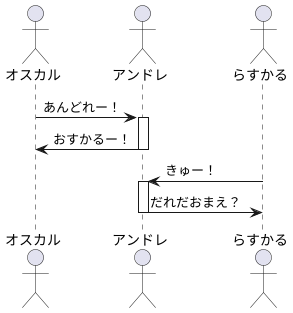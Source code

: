 @startuml

actor オスカル
actor アンドレ
actor らすかる


オスカル -> アンドレ : あんどれー！
activate アンドレ
オスカル <- アンドレ : おすかるー！
deactivate アンドレ
アンドレ <- らすかる : きゅー！
activate アンドレ
アンドレ -> らすかる : だれだおまえ？
deactivate アンドレ

@enduml
